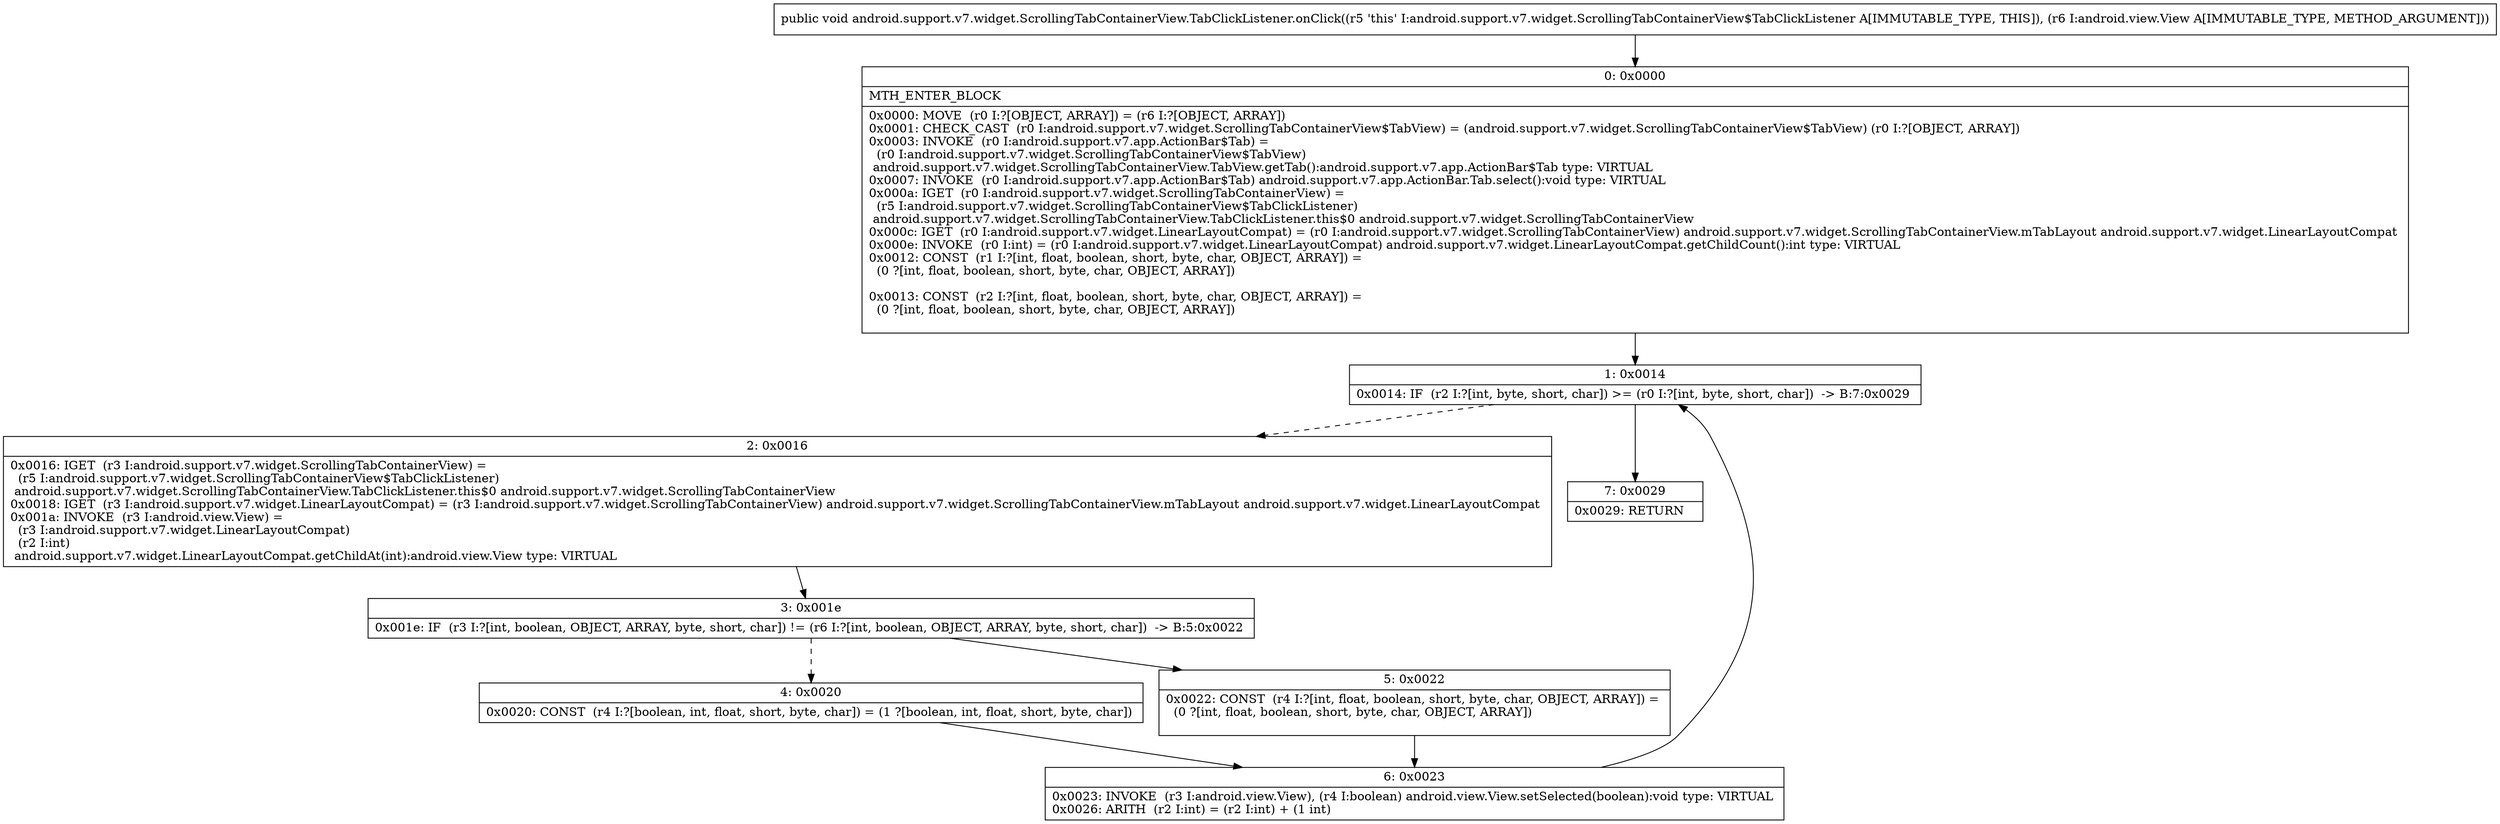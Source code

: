 digraph "CFG forandroid.support.v7.widget.ScrollingTabContainerView.TabClickListener.onClick(Landroid\/view\/View;)V" {
Node_0 [shape=record,label="{0\:\ 0x0000|MTH_ENTER_BLOCK\l|0x0000: MOVE  (r0 I:?[OBJECT, ARRAY]) = (r6 I:?[OBJECT, ARRAY]) \l0x0001: CHECK_CAST  (r0 I:android.support.v7.widget.ScrollingTabContainerView$TabView) = (android.support.v7.widget.ScrollingTabContainerView$TabView) (r0 I:?[OBJECT, ARRAY]) \l0x0003: INVOKE  (r0 I:android.support.v7.app.ActionBar$Tab) = \l  (r0 I:android.support.v7.widget.ScrollingTabContainerView$TabView)\l android.support.v7.widget.ScrollingTabContainerView.TabView.getTab():android.support.v7.app.ActionBar$Tab type: VIRTUAL \l0x0007: INVOKE  (r0 I:android.support.v7.app.ActionBar$Tab) android.support.v7.app.ActionBar.Tab.select():void type: VIRTUAL \l0x000a: IGET  (r0 I:android.support.v7.widget.ScrollingTabContainerView) = \l  (r5 I:android.support.v7.widget.ScrollingTabContainerView$TabClickListener)\l android.support.v7.widget.ScrollingTabContainerView.TabClickListener.this$0 android.support.v7.widget.ScrollingTabContainerView \l0x000c: IGET  (r0 I:android.support.v7.widget.LinearLayoutCompat) = (r0 I:android.support.v7.widget.ScrollingTabContainerView) android.support.v7.widget.ScrollingTabContainerView.mTabLayout android.support.v7.widget.LinearLayoutCompat \l0x000e: INVOKE  (r0 I:int) = (r0 I:android.support.v7.widget.LinearLayoutCompat) android.support.v7.widget.LinearLayoutCompat.getChildCount():int type: VIRTUAL \l0x0012: CONST  (r1 I:?[int, float, boolean, short, byte, char, OBJECT, ARRAY]) = \l  (0 ?[int, float, boolean, short, byte, char, OBJECT, ARRAY])\l \l0x0013: CONST  (r2 I:?[int, float, boolean, short, byte, char, OBJECT, ARRAY]) = \l  (0 ?[int, float, boolean, short, byte, char, OBJECT, ARRAY])\l \l}"];
Node_1 [shape=record,label="{1\:\ 0x0014|0x0014: IF  (r2 I:?[int, byte, short, char]) \>= (r0 I:?[int, byte, short, char])  \-\> B:7:0x0029 \l}"];
Node_2 [shape=record,label="{2\:\ 0x0016|0x0016: IGET  (r3 I:android.support.v7.widget.ScrollingTabContainerView) = \l  (r5 I:android.support.v7.widget.ScrollingTabContainerView$TabClickListener)\l android.support.v7.widget.ScrollingTabContainerView.TabClickListener.this$0 android.support.v7.widget.ScrollingTabContainerView \l0x0018: IGET  (r3 I:android.support.v7.widget.LinearLayoutCompat) = (r3 I:android.support.v7.widget.ScrollingTabContainerView) android.support.v7.widget.ScrollingTabContainerView.mTabLayout android.support.v7.widget.LinearLayoutCompat \l0x001a: INVOKE  (r3 I:android.view.View) = \l  (r3 I:android.support.v7.widget.LinearLayoutCompat)\l  (r2 I:int)\l android.support.v7.widget.LinearLayoutCompat.getChildAt(int):android.view.View type: VIRTUAL \l}"];
Node_3 [shape=record,label="{3\:\ 0x001e|0x001e: IF  (r3 I:?[int, boolean, OBJECT, ARRAY, byte, short, char]) != (r6 I:?[int, boolean, OBJECT, ARRAY, byte, short, char])  \-\> B:5:0x0022 \l}"];
Node_4 [shape=record,label="{4\:\ 0x0020|0x0020: CONST  (r4 I:?[boolean, int, float, short, byte, char]) = (1 ?[boolean, int, float, short, byte, char]) \l}"];
Node_5 [shape=record,label="{5\:\ 0x0022|0x0022: CONST  (r4 I:?[int, float, boolean, short, byte, char, OBJECT, ARRAY]) = \l  (0 ?[int, float, boolean, short, byte, char, OBJECT, ARRAY])\l \l}"];
Node_6 [shape=record,label="{6\:\ 0x0023|0x0023: INVOKE  (r3 I:android.view.View), (r4 I:boolean) android.view.View.setSelected(boolean):void type: VIRTUAL \l0x0026: ARITH  (r2 I:int) = (r2 I:int) + (1 int) \l}"];
Node_7 [shape=record,label="{7\:\ 0x0029|0x0029: RETURN   \l}"];
MethodNode[shape=record,label="{public void android.support.v7.widget.ScrollingTabContainerView.TabClickListener.onClick((r5 'this' I:android.support.v7.widget.ScrollingTabContainerView$TabClickListener A[IMMUTABLE_TYPE, THIS]), (r6 I:android.view.View A[IMMUTABLE_TYPE, METHOD_ARGUMENT])) }"];
MethodNode -> Node_0;
Node_0 -> Node_1;
Node_1 -> Node_2[style=dashed];
Node_1 -> Node_7;
Node_2 -> Node_3;
Node_3 -> Node_4[style=dashed];
Node_3 -> Node_5;
Node_4 -> Node_6;
Node_5 -> Node_6;
Node_6 -> Node_1;
}

